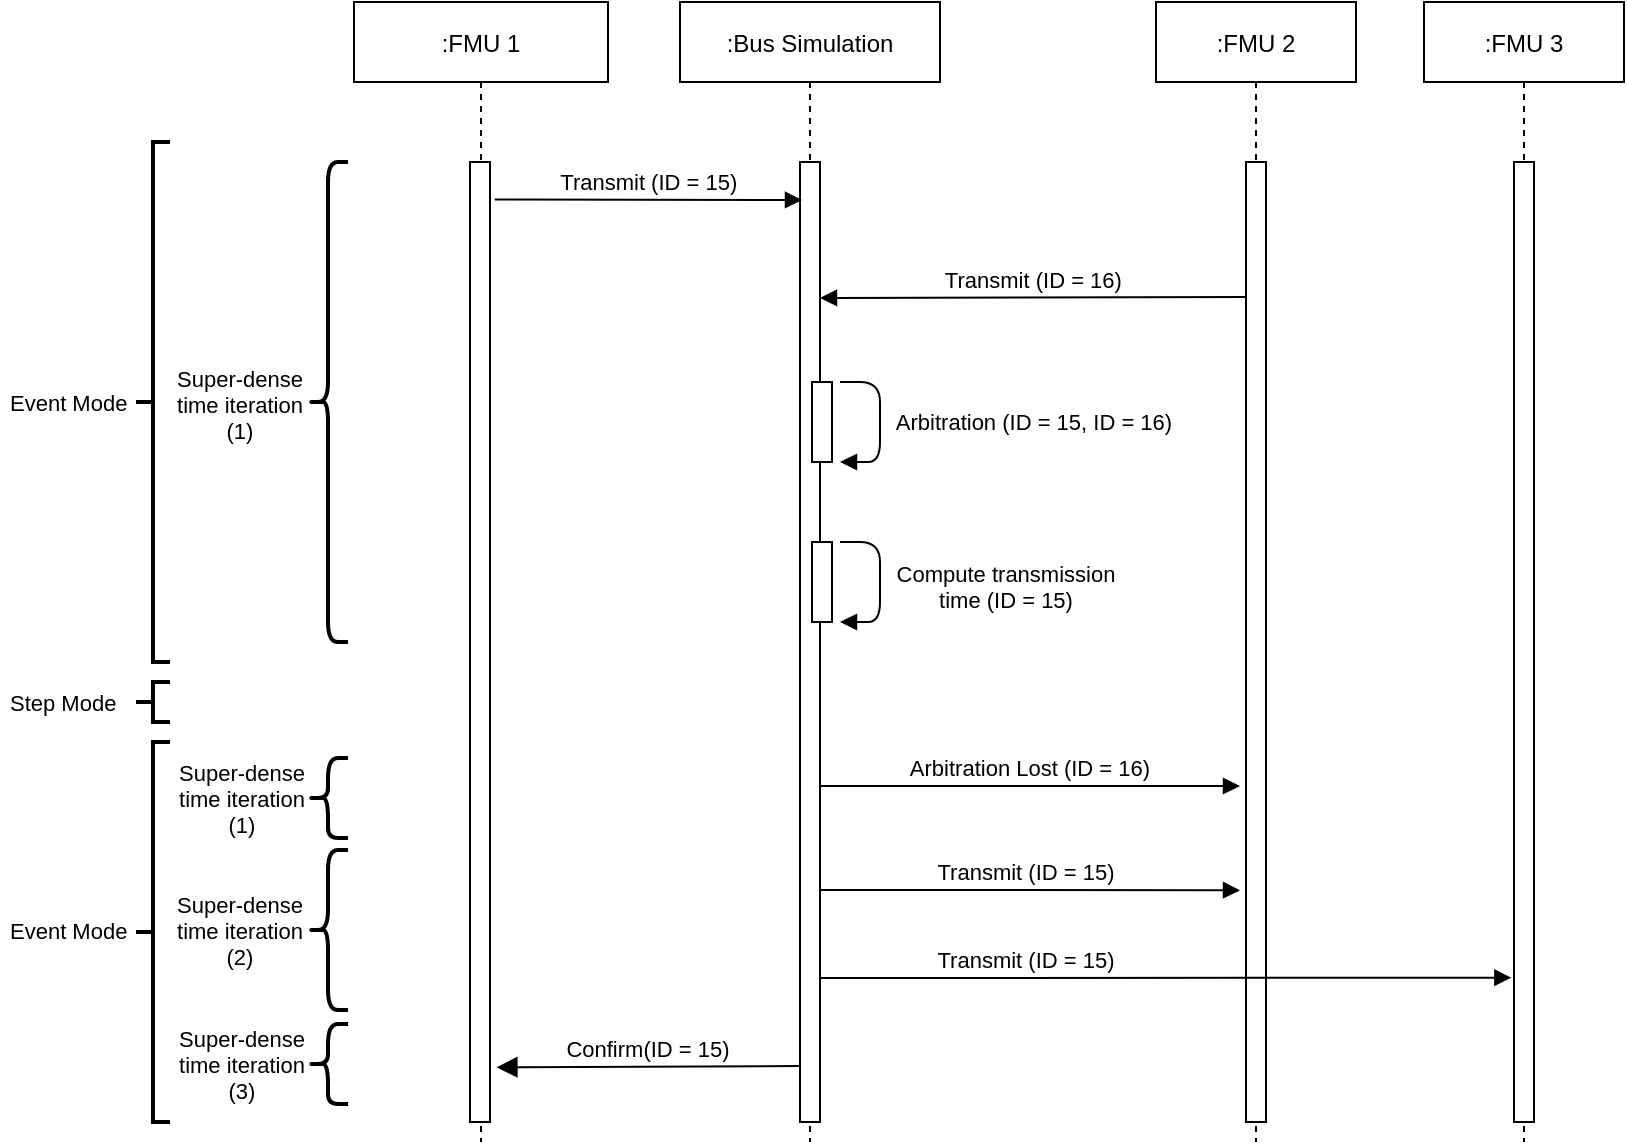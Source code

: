 <mxfile version="21.3.6" type="device">
  <diagram id="kgpKYQtTHZ0yAKxKKP6v" name="Page-1">
    <mxGraphModel dx="546" dy="308" grid="1" gridSize="10" guides="1" tooltips="1" connect="1" arrows="1" fold="1" page="1" pageScale="1" pageWidth="850" pageHeight="1100" math="0" shadow="0">
      <root>
        <mxCell id="0" />
        <mxCell id="1" parent="0" />
        <mxCell id="3nuBFxr9cyL0pnOWT2aG-5" value=":Bus Simulation" style="shape=umlLifeline;perimeter=lifelinePerimeter;container=1;collapsible=0;recursiveResize=0;rounded=0;shadow=0;strokeWidth=1;" parent="1" vertex="1">
          <mxGeometry x="587" y="80" width="130" height="570" as="geometry" />
        </mxCell>
        <mxCell id="3nuBFxr9cyL0pnOWT2aG-6" value="" style="points=[];perimeter=orthogonalPerimeter;rounded=0;shadow=0;strokeWidth=1;" parent="3nuBFxr9cyL0pnOWT2aG-5" vertex="1">
          <mxGeometry x="60" y="80" width="10" height="480" as="geometry" />
        </mxCell>
        <mxCell id="3nuBFxr9cyL0pnOWT2aG-4" value="" style="points=[];perimeter=orthogonalPerimeter;rounded=0;shadow=0;strokeWidth=1;" parent="3nuBFxr9cyL0pnOWT2aG-5" vertex="1">
          <mxGeometry x="66" y="190" width="10" height="40" as="geometry" />
        </mxCell>
        <mxCell id="_HQoY5Zo2aadwidPgHyK-5" value="" style="points=[];perimeter=orthogonalPerimeter;rounded=0;shadow=0;strokeWidth=1;" parent="3nuBFxr9cyL0pnOWT2aG-5" vertex="1">
          <mxGeometry x="66" y="270" width="10" height="40" as="geometry" />
        </mxCell>
        <mxCell id="_HQoY5Zo2aadwidPgHyK-6" value="Compute transmission &#xa;time (ID = 15)" style="verticalAlign=bottom;endArrow=block;shadow=0;strokeWidth=1;spacing=-6;spacingTop=0;spacingLeft=0;" parent="3nuBFxr9cyL0pnOWT2aG-5" edge="1">
          <mxGeometry x="0.25" y="63" relative="1" as="geometry">
            <mxPoint x="80" y="270" as="sourcePoint" />
            <mxPoint x="80" y="310" as="targetPoint" />
            <Array as="points">
              <mxPoint x="100" y="270" />
              <mxPoint x="100" y="310" />
            </Array>
            <mxPoint as="offset" />
          </mxGeometry>
        </mxCell>
        <mxCell id="3nuBFxr9cyL0pnOWT2aG-1" value=":FMU 1" style="shape=umlLifeline;perimeter=lifelinePerimeter;container=1;collapsible=0;recursiveResize=0;rounded=0;shadow=0;strokeWidth=1;" parent="1" vertex="1">
          <mxGeometry x="424" y="80" width="127" height="570" as="geometry" />
        </mxCell>
        <mxCell id="3nuBFxr9cyL0pnOWT2aG-2" value="" style="points=[];perimeter=orthogonalPerimeter;rounded=0;shadow=0;strokeWidth=1;" parent="3nuBFxr9cyL0pnOWT2aG-1" vertex="1">
          <mxGeometry x="58" y="80" width="10" height="480" as="geometry" />
        </mxCell>
        <mxCell id="eGcspzg-jYoVY6njO30K-1" value=":FMU 2" style="shape=umlLifeline;perimeter=lifelinePerimeter;container=1;collapsible=0;recursiveResize=0;rounded=0;shadow=0;strokeWidth=1;" parent="1" vertex="1">
          <mxGeometry x="825" y="80" width="100" height="570" as="geometry" />
        </mxCell>
        <mxCell id="eGcspzg-jYoVY6njO30K-2" value="" style="points=[];perimeter=orthogonalPerimeter;rounded=0;shadow=0;strokeWidth=1;" parent="eGcspzg-jYoVY6njO30K-1" vertex="1">
          <mxGeometry x="45" y="80" width="10" height="480" as="geometry" />
        </mxCell>
        <mxCell id="eGcspzg-jYoVY6njO30K-4" value="Arbitration (ID = 15, ID = 16)" style="verticalAlign=bottom;endArrow=block;shadow=0;strokeWidth=1;spacing=-4;spacingTop=0;spacingLeft=-6;" parent="1" edge="1">
          <mxGeometry x="0.075" y="80" relative="1" as="geometry">
            <mxPoint x="667" y="270" as="sourcePoint" />
            <mxPoint x="667" y="310" as="targetPoint" />
            <Array as="points">
              <mxPoint x="687" y="270" />
              <mxPoint x="687" y="310" />
            </Array>
            <mxPoint as="offset" />
          </mxGeometry>
        </mxCell>
        <mxCell id="Ct78ly6aTw_c9TOjw8sM-1" value="Transmit (ID = 15)" style="verticalAlign=bottom;endArrow=block;entryX=0;entryY=0;shadow=0;strokeWidth=1;exitX=1.24;exitY=0.039;exitDx=0;exitDy=0;exitPerimeter=0;" parent="1" edge="1" source="3nuBFxr9cyL0pnOWT2aG-2">
          <mxGeometry relative="1" as="geometry">
            <mxPoint x="500" y="179" as="sourcePoint" />
            <mxPoint x="648" y="179" as="targetPoint" />
          </mxGeometry>
        </mxCell>
        <mxCell id="_HQoY5Zo2aadwidPgHyK-4" value="Transmit (ID = 16)" style="verticalAlign=bottom;endArrow=block;shadow=0;strokeWidth=1;exitX=0.02;exitY=0.088;exitDx=0;exitDy=0;exitPerimeter=0;" parent="1" edge="1">
          <mxGeometry relative="1" as="geometry">
            <mxPoint x="870.2" y="227.56" as="sourcePoint" />
            <mxPoint x="657" y="228" as="targetPoint" />
          </mxGeometry>
        </mxCell>
        <mxCell id="_HQoY5Zo2aadwidPgHyK-7" value=":FMU 3" style="shape=umlLifeline;perimeter=lifelinePerimeter;container=1;collapsible=0;recursiveResize=0;rounded=0;shadow=0;strokeWidth=1;" parent="1" vertex="1">
          <mxGeometry x="959" y="80" width="100" height="570" as="geometry" />
        </mxCell>
        <mxCell id="_HQoY5Zo2aadwidPgHyK-8" value="" style="points=[];perimeter=orthogonalPerimeter;rounded=0;shadow=0;strokeWidth=1;" parent="_HQoY5Zo2aadwidPgHyK-7" vertex="1">
          <mxGeometry x="45" y="80" width="10" height="480" as="geometry" />
        </mxCell>
        <mxCell id="_HQoY5Zo2aadwidPgHyK-10" value="Transmit (ID = 15)" style="verticalAlign=bottom;endArrow=block;shadow=0;strokeWidth=1;entryX=-0.132;entryY=0.541;entryDx=0;entryDy=0;entryPerimeter=0;" parent="1" edge="1">
          <mxGeometry x="-0.402" relative="1" as="geometry">
            <mxPoint x="656.5" y="568" as="sourcePoint" />
            <mxPoint x="1002.68" y="567.83" as="targetPoint" />
            <mxPoint as="offset" />
          </mxGeometry>
        </mxCell>
        <mxCell id="_HQoY5Zo2aadwidPgHyK-14" value="" style="strokeWidth=2;html=1;shape=mxgraph.flowchart.annotation_2;align=left;labelPosition=right;pointerEvents=1;fontSize=11;fillColor=none;" parent="1" vertex="1">
          <mxGeometry x="315" y="150" width="17" height="260" as="geometry" />
        </mxCell>
        <mxCell id="_HQoY5Zo2aadwidPgHyK-15" value="" style="strokeWidth=2;html=1;shape=mxgraph.flowchart.annotation_2;align=left;labelPosition=right;pointerEvents=1;fontSize=11;fillColor=none;" parent="1" vertex="1">
          <mxGeometry x="315" y="450" width="17" height="190" as="geometry" />
        </mxCell>
        <mxCell id="eGcspzg-jYoVY6njO30K-8" value="Arbitration Lost (ID = 16)" style="verticalAlign=bottom;endArrow=block;shadow=0;strokeWidth=1;endFill=1;fontSize=11;" parent="1" edge="1">
          <mxGeometry relative="1" as="geometry">
            <mxPoint x="657" y="472" as="sourcePoint" />
            <mxPoint x="867" y="472" as="targetPoint" />
          </mxGeometry>
        </mxCell>
        <mxCell id="_HQoY5Zo2aadwidPgHyK-18" value="Event Mode" style="text;align=left;fontStyle=0;verticalAlign=middle;spacingLeft=3;spacingRight=3;strokeColor=none;rotatable=0;points=[[0,0.5],[1,0.5]];portConstraint=eastwest;fontSize=11;fillColor=none;" parent="1" vertex="1">
          <mxGeometry x="247" y="531" width="80" height="26" as="geometry" />
        </mxCell>
        <mxCell id="_HQoY5Zo2aadwidPgHyK-19" value="Transmit (ID = 15)" style="verticalAlign=bottom;endArrow=block;entryX=0.42;entryY=0.587;shadow=0;strokeWidth=1;entryDx=0;entryDy=0;entryPerimeter=0;" parent="1" edge="1">
          <mxGeometry x="-0.019" relative="1" as="geometry">
            <mxPoint x="657" y="524" as="sourcePoint" />
            <mxPoint x="867" y="524.12" as="targetPoint" />
            <mxPoint as="offset" />
          </mxGeometry>
        </mxCell>
        <mxCell id="3nuBFxr9cyL0pnOWT2aG-7" value="Confirm(ID = 15)" style="verticalAlign=bottom;endArrow=block;endSize=8;exitX=0;exitY=0.95;shadow=0;strokeWidth=1;endFill=1;entryX=1.32;entryY=0.943;entryDx=0;entryDy=0;entryPerimeter=0;" parent="1" edge="1" target="3nuBFxr9cyL0pnOWT2aG-2">
          <mxGeometry relative="1" as="geometry">
            <mxPoint x="480" y="612" as="targetPoint" />
            <mxPoint x="647" y="612.0" as="sourcePoint" />
          </mxGeometry>
        </mxCell>
        <mxCell id="TJ8cURRopO99HcsGI5Q8-2" value="" style="shape=curlyBracket;whiteSpace=wrap;html=1;rounded=1;labelPosition=left;verticalLabelPosition=middle;align=right;verticalAlign=middle;strokeWidth=2;" parent="1" vertex="1">
          <mxGeometry x="401" y="160" width="20" height="240" as="geometry" />
        </mxCell>
        <mxCell id="TJ8cURRopO99HcsGI5Q8-3" value="" style="shape=curlyBracket;whiteSpace=wrap;html=1;rounded=1;labelPosition=left;verticalLabelPosition=middle;align=right;verticalAlign=middle;strokeWidth=2;" parent="1" vertex="1">
          <mxGeometry x="401" y="504" width="20" height="80" as="geometry" />
        </mxCell>
        <mxCell id="TJ8cURRopO99HcsGI5Q8-4" value="Super-dense&#xa;time iteration&#xa;(1)" style="text;align=center;fontStyle=0;verticalAlign=middle;spacingLeft=3;spacingRight=3;strokeColor=none;rotatable=0;points=[[0,0.5],[1,0.5]];portConstraint=eastwest;fontSize=11;fillColor=none;" parent="1" vertex="1">
          <mxGeometry x="327" y="268" width="80" height="26" as="geometry" />
        </mxCell>
        <mxCell id="TJ8cURRopO99HcsGI5Q8-5" value="Super-dense&#xa;time iteration&#xa;(2)" style="text;align=center;fontStyle=0;verticalAlign=middle;spacingLeft=3;spacingRight=3;strokeColor=none;rotatable=0;points=[[0,0.5],[1,0.5]];portConstraint=eastwest;fontSize=11;fillColor=none;" parent="1" vertex="1">
          <mxGeometry x="327" y="531" width="80" height="26" as="geometry" />
        </mxCell>
        <mxCell id="TJ8cURRopO99HcsGI5Q8-6" value="Event Mode" style="text;align=left;fontStyle=0;verticalAlign=middle;spacingLeft=3;spacingRight=3;strokeColor=none;rotatable=0;points=[[0,0.5],[1,0.5]];portConstraint=eastwest;fontSize=11;fillColor=none;" parent="1" vertex="1">
          <mxGeometry x="247" y="267" width="80" height="26" as="geometry" />
        </mxCell>
        <mxCell id="TJ8cURRopO99HcsGI5Q8-7" value="" style="strokeWidth=2;html=1;shape=mxgraph.flowchart.annotation_2;align=left;labelPosition=right;pointerEvents=1;fontSize=11;fillColor=none;" parent="1" vertex="1">
          <mxGeometry x="315" y="420" width="17" height="20" as="geometry" />
        </mxCell>
        <mxCell id="TJ8cURRopO99HcsGI5Q8-8" value="Step Mode" style="text;align=left;fontStyle=0;verticalAlign=middle;spacingLeft=3;spacingRight=3;strokeColor=none;rotatable=0;points=[[0,0.5],[1,0.5]];portConstraint=eastwest;fontSize=11;fillColor=none;" parent="1" vertex="1">
          <mxGeometry x="247" y="417" width="80" height="26" as="geometry" />
        </mxCell>
        <mxCell id="WQ29GB5LsVI4mir2wNij-3" value="" style="shape=curlyBracket;whiteSpace=wrap;html=1;rounded=1;labelPosition=left;verticalLabelPosition=middle;align=right;verticalAlign=middle;strokeWidth=2;" parent="1" vertex="1">
          <mxGeometry x="401" y="591" width="20" height="40" as="geometry" />
        </mxCell>
        <mxCell id="WQ29GB5LsVI4mir2wNij-16" value="Super-dense&#xa;time iteration&#xa;(3)" style="text;align=center;fontStyle=0;verticalAlign=middle;spacingLeft=3;spacingRight=3;strokeColor=none;rotatable=0;points=[[0,0.5],[1,0.5]];portConstraint=eastwest;fontSize=11;fillColor=none;" parent="1" vertex="1">
          <mxGeometry x="328" y="598" width="80" height="26" as="geometry" />
        </mxCell>
        <mxCell id="WQ29GB5LsVI4mir2wNij-17" value="" style="shape=curlyBracket;whiteSpace=wrap;html=1;rounded=1;labelPosition=left;verticalLabelPosition=middle;align=right;verticalAlign=middle;strokeWidth=2;" parent="1" vertex="1">
          <mxGeometry x="401" y="458" width="20" height="40" as="geometry" />
        </mxCell>
        <mxCell id="WQ29GB5LsVI4mir2wNij-18" value="Super-dense&#xa;time iteration&#xa;(1)" style="text;align=center;fontStyle=0;verticalAlign=middle;spacingLeft=3;spacingRight=3;strokeColor=none;rotatable=0;points=[[0,0.5],[1,0.5]];portConstraint=eastwest;fontSize=11;fillColor=none;" parent="1" vertex="1">
          <mxGeometry x="328" y="465" width="80" height="26" as="geometry" />
        </mxCell>
      </root>
    </mxGraphModel>
  </diagram>
</mxfile>
